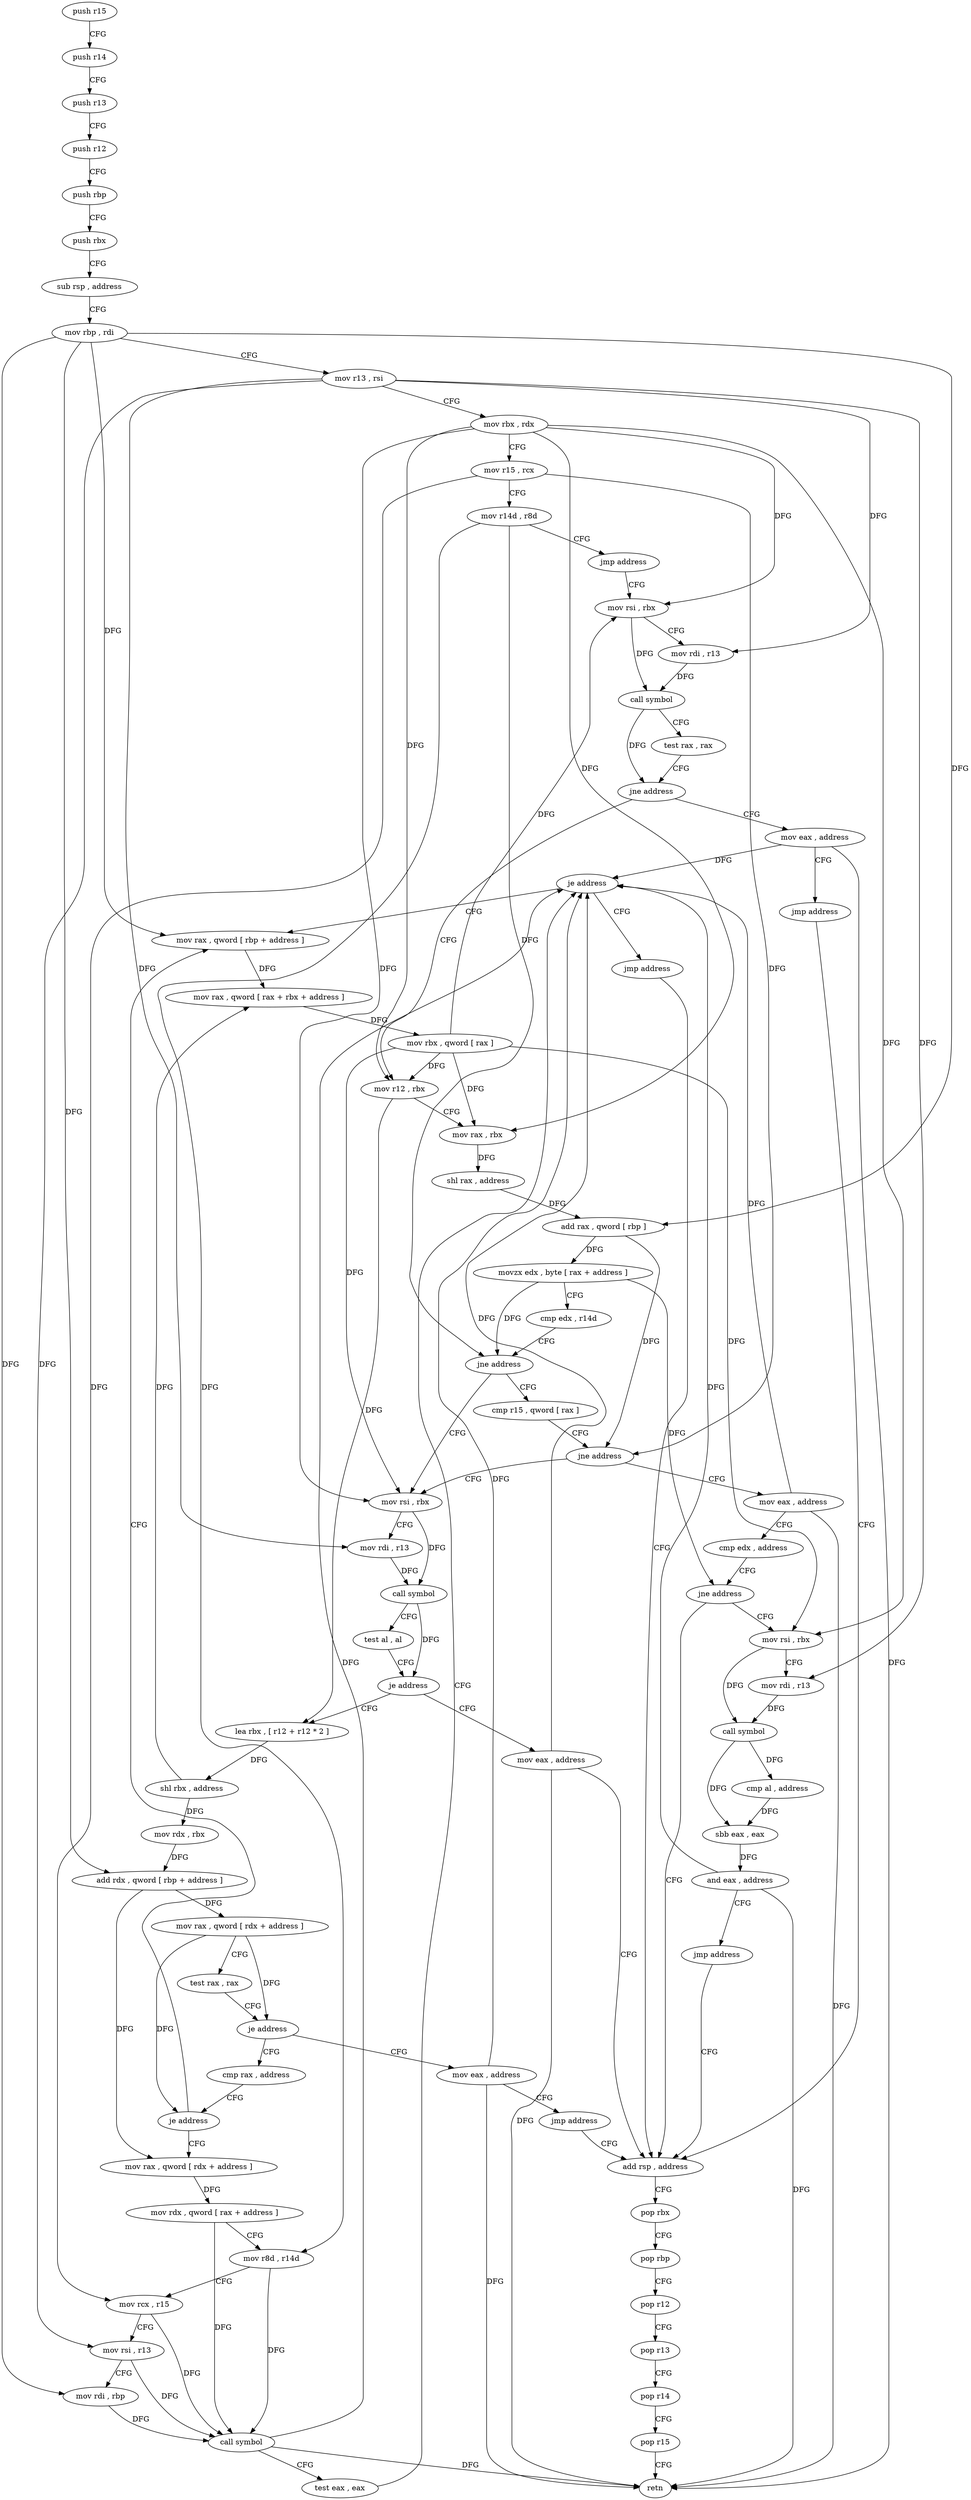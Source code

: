digraph "func" {
"4331935" [label = "push r15" ]
"4331937" [label = "push r14" ]
"4331939" [label = "push r13" ]
"4331941" [label = "push r12" ]
"4331943" [label = "push rbp" ]
"4331944" [label = "push rbx" ]
"4331945" [label = "sub rsp , address" ]
"4331949" [label = "mov rbp , rdi" ]
"4331952" [label = "mov r13 , rsi" ]
"4331955" [label = "mov rbx , rdx" ]
"4331958" [label = "mov r15 , rcx" ]
"4331961" [label = "mov r14d , r8d" ]
"4331964" [label = "jmp address" ]
"4332031" [label = "mov rsi , rbx" ]
"4332034" [label = "mov rdi , r13" ]
"4332037" [label = "call symbol" ]
"4332042" [label = "test rax , rax" ]
"4332045" [label = "jne address" ]
"4332136" [label = "mov eax , address" ]
"4332047" [label = "mov r12 , rbx" ]
"4332141" [label = "jmp address" ]
"4332148" [label = "add rsp , address" ]
"4332050" [label = "mov rax , rbx" ]
"4332053" [label = "shl rax , address" ]
"4332057" [label = "add rax , qword [ rbp ]" ]
"4332061" [label = "movzx edx , byte [ rax + address ]" ]
"4332065" [label = "cmp edx , r14d" ]
"4332068" [label = "jne address" ]
"4331966" [label = "mov rsi , rbx" ]
"4332070" [label = "cmp r15 , qword [ rax ]" ]
"4332152" [label = "pop rbx" ]
"4332153" [label = "pop rbp" ]
"4332154" [label = "pop r12" ]
"4332156" [label = "pop r13" ]
"4332158" [label = "pop r14" ]
"4332160" [label = "pop r15" ]
"4332162" [label = "retn" ]
"4331969" [label = "mov rdi , r13" ]
"4331972" [label = "call symbol" ]
"4331977" [label = "test al , al" ]
"4331979" [label = "je address" ]
"4332143" [label = "mov eax , address" ]
"4331985" [label = "lea rbx , [ r12 + r12 * 2 ]" ]
"4332073" [label = "jne address" ]
"4332075" [label = "mov eax , address" ]
"4331989" [label = "shl rbx , address" ]
"4331993" [label = "mov rdx , rbx" ]
"4331996" [label = "add rdx , qword [ rbp + address ]" ]
"4332000" [label = "mov rax , qword [ rdx + address ]" ]
"4332004" [label = "test rax , rax" ]
"4332007" [label = "je address" ]
"4332163" [label = "mov eax , address" ]
"4332013" [label = "cmp rax , address" ]
"4332080" [label = "cmp edx , address" ]
"4332083" [label = "jne address" ]
"4332085" [label = "mov rsi , rbx" ]
"4332168" [label = "jmp address" ]
"4332017" [label = "je address" ]
"4332105" [label = "mov rax , qword [ rdx + address ]" ]
"4332019" [label = "mov rax , qword [ rbp + address ]" ]
"4332088" [label = "mov rdi , r13" ]
"4332091" [label = "call symbol" ]
"4332096" [label = "cmp al , address" ]
"4332098" [label = "sbb eax , eax" ]
"4332100" [label = "and eax , address" ]
"4332103" [label = "jmp address" ]
"4332109" [label = "mov rdx , qword [ rax + address ]" ]
"4332113" [label = "mov r8d , r14d" ]
"4332116" [label = "mov rcx , r15" ]
"4332119" [label = "mov rsi , r13" ]
"4332122" [label = "mov rdi , rbp" ]
"4332125" [label = "call symbol" ]
"4332130" [label = "test eax , eax" ]
"4332132" [label = "je address" ]
"4332134" [label = "jmp address" ]
"4332023" [label = "mov rax , qword [ rax + rbx + address ]" ]
"4332028" [label = "mov rbx , qword [ rax ]" ]
"4331935" -> "4331937" [ label = "CFG" ]
"4331937" -> "4331939" [ label = "CFG" ]
"4331939" -> "4331941" [ label = "CFG" ]
"4331941" -> "4331943" [ label = "CFG" ]
"4331943" -> "4331944" [ label = "CFG" ]
"4331944" -> "4331945" [ label = "CFG" ]
"4331945" -> "4331949" [ label = "CFG" ]
"4331949" -> "4331952" [ label = "CFG" ]
"4331949" -> "4332057" [ label = "DFG" ]
"4331949" -> "4331996" [ label = "DFG" ]
"4331949" -> "4332122" [ label = "DFG" ]
"4331949" -> "4332019" [ label = "DFG" ]
"4331952" -> "4331955" [ label = "CFG" ]
"4331952" -> "4332034" [ label = "DFG" ]
"4331952" -> "4331969" [ label = "DFG" ]
"4331952" -> "4332088" [ label = "DFG" ]
"4331952" -> "4332119" [ label = "DFG" ]
"4331955" -> "4331958" [ label = "CFG" ]
"4331955" -> "4332031" [ label = "DFG" ]
"4331955" -> "4332047" [ label = "DFG" ]
"4331955" -> "4332050" [ label = "DFG" ]
"4331955" -> "4331966" [ label = "DFG" ]
"4331955" -> "4332085" [ label = "DFG" ]
"4331958" -> "4331961" [ label = "CFG" ]
"4331958" -> "4332073" [ label = "DFG" ]
"4331958" -> "4332116" [ label = "DFG" ]
"4331961" -> "4331964" [ label = "CFG" ]
"4331961" -> "4332068" [ label = "DFG" ]
"4331961" -> "4332113" [ label = "DFG" ]
"4331964" -> "4332031" [ label = "CFG" ]
"4332031" -> "4332034" [ label = "CFG" ]
"4332031" -> "4332037" [ label = "DFG" ]
"4332034" -> "4332037" [ label = "DFG" ]
"4332037" -> "4332042" [ label = "CFG" ]
"4332037" -> "4332045" [ label = "DFG" ]
"4332042" -> "4332045" [ label = "CFG" ]
"4332045" -> "4332136" [ label = "CFG" ]
"4332045" -> "4332047" [ label = "CFG" ]
"4332136" -> "4332141" [ label = "CFG" ]
"4332136" -> "4332162" [ label = "DFG" ]
"4332136" -> "4332132" [ label = "DFG" ]
"4332047" -> "4332050" [ label = "CFG" ]
"4332047" -> "4331985" [ label = "DFG" ]
"4332141" -> "4332148" [ label = "CFG" ]
"4332148" -> "4332152" [ label = "CFG" ]
"4332050" -> "4332053" [ label = "DFG" ]
"4332053" -> "4332057" [ label = "DFG" ]
"4332057" -> "4332061" [ label = "DFG" ]
"4332057" -> "4332073" [ label = "DFG" ]
"4332061" -> "4332065" [ label = "CFG" ]
"4332061" -> "4332068" [ label = "DFG" ]
"4332061" -> "4332083" [ label = "DFG" ]
"4332065" -> "4332068" [ label = "CFG" ]
"4332068" -> "4331966" [ label = "CFG" ]
"4332068" -> "4332070" [ label = "CFG" ]
"4331966" -> "4331969" [ label = "CFG" ]
"4331966" -> "4331972" [ label = "DFG" ]
"4332070" -> "4332073" [ label = "CFG" ]
"4332152" -> "4332153" [ label = "CFG" ]
"4332153" -> "4332154" [ label = "CFG" ]
"4332154" -> "4332156" [ label = "CFG" ]
"4332156" -> "4332158" [ label = "CFG" ]
"4332158" -> "4332160" [ label = "CFG" ]
"4332160" -> "4332162" [ label = "CFG" ]
"4331969" -> "4331972" [ label = "DFG" ]
"4331972" -> "4331977" [ label = "CFG" ]
"4331972" -> "4331979" [ label = "DFG" ]
"4331977" -> "4331979" [ label = "CFG" ]
"4331979" -> "4332143" [ label = "CFG" ]
"4331979" -> "4331985" [ label = "CFG" ]
"4332143" -> "4332148" [ label = "CFG" ]
"4332143" -> "4332162" [ label = "DFG" ]
"4332143" -> "4332132" [ label = "DFG" ]
"4331985" -> "4331989" [ label = "DFG" ]
"4332073" -> "4331966" [ label = "CFG" ]
"4332073" -> "4332075" [ label = "CFG" ]
"4332075" -> "4332080" [ label = "CFG" ]
"4332075" -> "4332162" [ label = "DFG" ]
"4332075" -> "4332132" [ label = "DFG" ]
"4331989" -> "4331993" [ label = "DFG" ]
"4331989" -> "4332023" [ label = "DFG" ]
"4331993" -> "4331996" [ label = "DFG" ]
"4331996" -> "4332000" [ label = "DFG" ]
"4331996" -> "4332105" [ label = "DFG" ]
"4332000" -> "4332004" [ label = "CFG" ]
"4332000" -> "4332007" [ label = "DFG" ]
"4332000" -> "4332017" [ label = "DFG" ]
"4332004" -> "4332007" [ label = "CFG" ]
"4332007" -> "4332163" [ label = "CFG" ]
"4332007" -> "4332013" [ label = "CFG" ]
"4332163" -> "4332168" [ label = "CFG" ]
"4332163" -> "4332162" [ label = "DFG" ]
"4332163" -> "4332132" [ label = "DFG" ]
"4332013" -> "4332017" [ label = "CFG" ]
"4332080" -> "4332083" [ label = "CFG" ]
"4332083" -> "4332148" [ label = "CFG" ]
"4332083" -> "4332085" [ label = "CFG" ]
"4332085" -> "4332088" [ label = "CFG" ]
"4332085" -> "4332091" [ label = "DFG" ]
"4332168" -> "4332148" [ label = "CFG" ]
"4332017" -> "4332105" [ label = "CFG" ]
"4332017" -> "4332019" [ label = "CFG" ]
"4332105" -> "4332109" [ label = "DFG" ]
"4332019" -> "4332023" [ label = "DFG" ]
"4332088" -> "4332091" [ label = "DFG" ]
"4332091" -> "4332096" [ label = "DFG" ]
"4332091" -> "4332098" [ label = "DFG" ]
"4332096" -> "4332098" [ label = "DFG" ]
"4332098" -> "4332100" [ label = "DFG" ]
"4332100" -> "4332103" [ label = "CFG" ]
"4332100" -> "4332162" [ label = "DFG" ]
"4332100" -> "4332132" [ label = "DFG" ]
"4332103" -> "4332148" [ label = "CFG" ]
"4332109" -> "4332113" [ label = "CFG" ]
"4332109" -> "4332125" [ label = "DFG" ]
"4332113" -> "4332116" [ label = "CFG" ]
"4332113" -> "4332125" [ label = "DFG" ]
"4332116" -> "4332119" [ label = "CFG" ]
"4332116" -> "4332125" [ label = "DFG" ]
"4332119" -> "4332122" [ label = "CFG" ]
"4332119" -> "4332125" [ label = "DFG" ]
"4332122" -> "4332125" [ label = "DFG" ]
"4332125" -> "4332130" [ label = "CFG" ]
"4332125" -> "4332162" [ label = "DFG" ]
"4332125" -> "4332132" [ label = "DFG" ]
"4332130" -> "4332132" [ label = "CFG" ]
"4332132" -> "4332019" [ label = "CFG" ]
"4332132" -> "4332134" [ label = "CFG" ]
"4332134" -> "4332148" [ label = "CFG" ]
"4332023" -> "4332028" [ label = "DFG" ]
"4332028" -> "4332031" [ label = "DFG" ]
"4332028" -> "4332047" [ label = "DFG" ]
"4332028" -> "4332050" [ label = "DFG" ]
"4332028" -> "4331966" [ label = "DFG" ]
"4332028" -> "4332085" [ label = "DFG" ]
}
